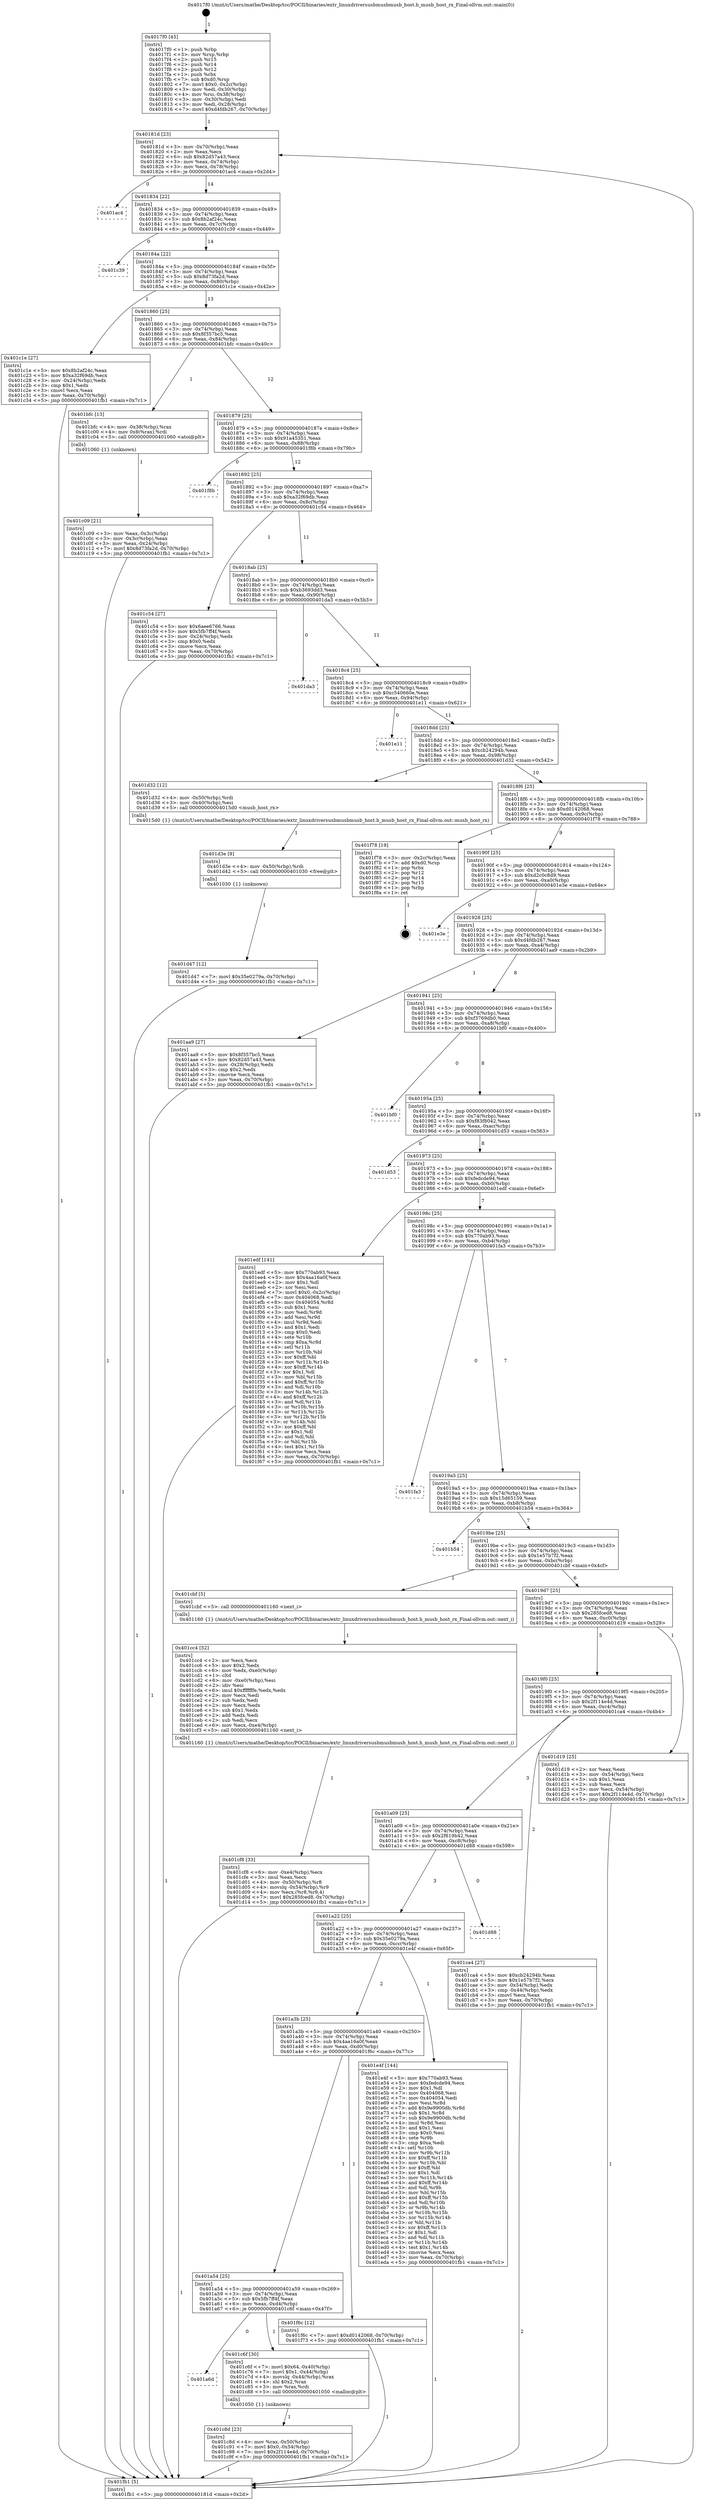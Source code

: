 digraph "0x4017f0" {
  label = "0x4017f0 (/mnt/c/Users/mathe/Desktop/tcc/POCII/binaries/extr_linuxdriversusbmusbmusb_host.h_musb_host_rx_Final-ollvm.out::main(0))"
  labelloc = "t"
  node[shape=record]

  Entry [label="",width=0.3,height=0.3,shape=circle,fillcolor=black,style=filled]
  "0x40181d" [label="{
     0x40181d [23]\l
     | [instrs]\l
     &nbsp;&nbsp;0x40181d \<+3\>: mov -0x70(%rbp),%eax\l
     &nbsp;&nbsp;0x401820 \<+2\>: mov %eax,%ecx\l
     &nbsp;&nbsp;0x401822 \<+6\>: sub $0x82d57a43,%ecx\l
     &nbsp;&nbsp;0x401828 \<+3\>: mov %eax,-0x74(%rbp)\l
     &nbsp;&nbsp;0x40182b \<+3\>: mov %ecx,-0x78(%rbp)\l
     &nbsp;&nbsp;0x40182e \<+6\>: je 0000000000401ac4 \<main+0x2d4\>\l
  }"]
  "0x401ac4" [label="{
     0x401ac4\l
  }", style=dashed]
  "0x401834" [label="{
     0x401834 [22]\l
     | [instrs]\l
     &nbsp;&nbsp;0x401834 \<+5\>: jmp 0000000000401839 \<main+0x49\>\l
     &nbsp;&nbsp;0x401839 \<+3\>: mov -0x74(%rbp),%eax\l
     &nbsp;&nbsp;0x40183c \<+5\>: sub $0x8b2af24c,%eax\l
     &nbsp;&nbsp;0x401841 \<+3\>: mov %eax,-0x7c(%rbp)\l
     &nbsp;&nbsp;0x401844 \<+6\>: je 0000000000401c39 \<main+0x449\>\l
  }"]
  Exit [label="",width=0.3,height=0.3,shape=circle,fillcolor=black,style=filled,peripheries=2]
  "0x401c39" [label="{
     0x401c39\l
  }", style=dashed]
  "0x40184a" [label="{
     0x40184a [22]\l
     | [instrs]\l
     &nbsp;&nbsp;0x40184a \<+5\>: jmp 000000000040184f \<main+0x5f\>\l
     &nbsp;&nbsp;0x40184f \<+3\>: mov -0x74(%rbp),%eax\l
     &nbsp;&nbsp;0x401852 \<+5\>: sub $0x8d73fa2d,%eax\l
     &nbsp;&nbsp;0x401857 \<+3\>: mov %eax,-0x80(%rbp)\l
     &nbsp;&nbsp;0x40185a \<+6\>: je 0000000000401c1e \<main+0x42e\>\l
  }"]
  "0x401d47" [label="{
     0x401d47 [12]\l
     | [instrs]\l
     &nbsp;&nbsp;0x401d47 \<+7\>: movl $0x35e0279a,-0x70(%rbp)\l
     &nbsp;&nbsp;0x401d4e \<+5\>: jmp 0000000000401fb1 \<main+0x7c1\>\l
  }"]
  "0x401c1e" [label="{
     0x401c1e [27]\l
     | [instrs]\l
     &nbsp;&nbsp;0x401c1e \<+5\>: mov $0x8b2af24c,%eax\l
     &nbsp;&nbsp;0x401c23 \<+5\>: mov $0xa32f69db,%ecx\l
     &nbsp;&nbsp;0x401c28 \<+3\>: mov -0x24(%rbp),%edx\l
     &nbsp;&nbsp;0x401c2b \<+3\>: cmp $0x1,%edx\l
     &nbsp;&nbsp;0x401c2e \<+3\>: cmovl %ecx,%eax\l
     &nbsp;&nbsp;0x401c31 \<+3\>: mov %eax,-0x70(%rbp)\l
     &nbsp;&nbsp;0x401c34 \<+5\>: jmp 0000000000401fb1 \<main+0x7c1\>\l
  }"]
  "0x401860" [label="{
     0x401860 [25]\l
     | [instrs]\l
     &nbsp;&nbsp;0x401860 \<+5\>: jmp 0000000000401865 \<main+0x75\>\l
     &nbsp;&nbsp;0x401865 \<+3\>: mov -0x74(%rbp),%eax\l
     &nbsp;&nbsp;0x401868 \<+5\>: sub $0x8f357bc5,%eax\l
     &nbsp;&nbsp;0x40186d \<+6\>: mov %eax,-0x84(%rbp)\l
     &nbsp;&nbsp;0x401873 \<+6\>: je 0000000000401bfc \<main+0x40c\>\l
  }"]
  "0x401d3e" [label="{
     0x401d3e [9]\l
     | [instrs]\l
     &nbsp;&nbsp;0x401d3e \<+4\>: mov -0x50(%rbp),%rdi\l
     &nbsp;&nbsp;0x401d42 \<+5\>: call 0000000000401030 \<free@plt\>\l
     | [calls]\l
     &nbsp;&nbsp;0x401030 \{1\} (unknown)\l
  }"]
  "0x401bfc" [label="{
     0x401bfc [13]\l
     | [instrs]\l
     &nbsp;&nbsp;0x401bfc \<+4\>: mov -0x38(%rbp),%rax\l
     &nbsp;&nbsp;0x401c00 \<+4\>: mov 0x8(%rax),%rdi\l
     &nbsp;&nbsp;0x401c04 \<+5\>: call 0000000000401060 \<atoi@plt\>\l
     | [calls]\l
     &nbsp;&nbsp;0x401060 \{1\} (unknown)\l
  }"]
  "0x401879" [label="{
     0x401879 [25]\l
     | [instrs]\l
     &nbsp;&nbsp;0x401879 \<+5\>: jmp 000000000040187e \<main+0x8e\>\l
     &nbsp;&nbsp;0x40187e \<+3\>: mov -0x74(%rbp),%eax\l
     &nbsp;&nbsp;0x401881 \<+5\>: sub $0x91a45351,%eax\l
     &nbsp;&nbsp;0x401886 \<+6\>: mov %eax,-0x88(%rbp)\l
     &nbsp;&nbsp;0x40188c \<+6\>: je 0000000000401f8b \<main+0x79b\>\l
  }"]
  "0x401cf8" [label="{
     0x401cf8 [33]\l
     | [instrs]\l
     &nbsp;&nbsp;0x401cf8 \<+6\>: mov -0xe4(%rbp),%ecx\l
     &nbsp;&nbsp;0x401cfe \<+3\>: imul %eax,%ecx\l
     &nbsp;&nbsp;0x401d01 \<+4\>: mov -0x50(%rbp),%r8\l
     &nbsp;&nbsp;0x401d05 \<+4\>: movslq -0x54(%rbp),%r9\l
     &nbsp;&nbsp;0x401d09 \<+4\>: mov %ecx,(%r8,%r9,4)\l
     &nbsp;&nbsp;0x401d0d \<+7\>: movl $0x285fced8,-0x70(%rbp)\l
     &nbsp;&nbsp;0x401d14 \<+5\>: jmp 0000000000401fb1 \<main+0x7c1\>\l
  }"]
  "0x401f8b" [label="{
     0x401f8b\l
  }", style=dashed]
  "0x401892" [label="{
     0x401892 [25]\l
     | [instrs]\l
     &nbsp;&nbsp;0x401892 \<+5\>: jmp 0000000000401897 \<main+0xa7\>\l
     &nbsp;&nbsp;0x401897 \<+3\>: mov -0x74(%rbp),%eax\l
     &nbsp;&nbsp;0x40189a \<+5\>: sub $0xa32f69db,%eax\l
     &nbsp;&nbsp;0x40189f \<+6\>: mov %eax,-0x8c(%rbp)\l
     &nbsp;&nbsp;0x4018a5 \<+6\>: je 0000000000401c54 \<main+0x464\>\l
  }"]
  "0x401cc4" [label="{
     0x401cc4 [52]\l
     | [instrs]\l
     &nbsp;&nbsp;0x401cc4 \<+2\>: xor %ecx,%ecx\l
     &nbsp;&nbsp;0x401cc6 \<+5\>: mov $0x2,%edx\l
     &nbsp;&nbsp;0x401ccb \<+6\>: mov %edx,-0xe0(%rbp)\l
     &nbsp;&nbsp;0x401cd1 \<+1\>: cltd\l
     &nbsp;&nbsp;0x401cd2 \<+6\>: mov -0xe0(%rbp),%esi\l
     &nbsp;&nbsp;0x401cd8 \<+2\>: idiv %esi\l
     &nbsp;&nbsp;0x401cda \<+6\>: imul $0xfffffffe,%edx,%edx\l
     &nbsp;&nbsp;0x401ce0 \<+2\>: mov %ecx,%edi\l
     &nbsp;&nbsp;0x401ce2 \<+2\>: sub %edx,%edi\l
     &nbsp;&nbsp;0x401ce4 \<+2\>: mov %ecx,%edx\l
     &nbsp;&nbsp;0x401ce6 \<+3\>: sub $0x1,%edx\l
     &nbsp;&nbsp;0x401ce9 \<+2\>: add %edx,%edi\l
     &nbsp;&nbsp;0x401ceb \<+2\>: sub %edi,%ecx\l
     &nbsp;&nbsp;0x401ced \<+6\>: mov %ecx,-0xe4(%rbp)\l
     &nbsp;&nbsp;0x401cf3 \<+5\>: call 0000000000401160 \<next_i\>\l
     | [calls]\l
     &nbsp;&nbsp;0x401160 \{1\} (/mnt/c/Users/mathe/Desktop/tcc/POCII/binaries/extr_linuxdriversusbmusbmusb_host.h_musb_host_rx_Final-ollvm.out::next_i)\l
  }"]
  "0x401c54" [label="{
     0x401c54 [27]\l
     | [instrs]\l
     &nbsp;&nbsp;0x401c54 \<+5\>: mov $0x6aee6766,%eax\l
     &nbsp;&nbsp;0x401c59 \<+5\>: mov $0x5fb7ff4f,%ecx\l
     &nbsp;&nbsp;0x401c5e \<+3\>: mov -0x24(%rbp),%edx\l
     &nbsp;&nbsp;0x401c61 \<+3\>: cmp $0x0,%edx\l
     &nbsp;&nbsp;0x401c64 \<+3\>: cmove %ecx,%eax\l
     &nbsp;&nbsp;0x401c67 \<+3\>: mov %eax,-0x70(%rbp)\l
     &nbsp;&nbsp;0x401c6a \<+5\>: jmp 0000000000401fb1 \<main+0x7c1\>\l
  }"]
  "0x4018ab" [label="{
     0x4018ab [25]\l
     | [instrs]\l
     &nbsp;&nbsp;0x4018ab \<+5\>: jmp 00000000004018b0 \<main+0xc0\>\l
     &nbsp;&nbsp;0x4018b0 \<+3\>: mov -0x74(%rbp),%eax\l
     &nbsp;&nbsp;0x4018b3 \<+5\>: sub $0xb3693dd3,%eax\l
     &nbsp;&nbsp;0x4018b8 \<+6\>: mov %eax,-0x90(%rbp)\l
     &nbsp;&nbsp;0x4018be \<+6\>: je 0000000000401da3 \<main+0x5b3\>\l
  }"]
  "0x401c8d" [label="{
     0x401c8d [23]\l
     | [instrs]\l
     &nbsp;&nbsp;0x401c8d \<+4\>: mov %rax,-0x50(%rbp)\l
     &nbsp;&nbsp;0x401c91 \<+7\>: movl $0x0,-0x54(%rbp)\l
     &nbsp;&nbsp;0x401c98 \<+7\>: movl $0x2f114e4d,-0x70(%rbp)\l
     &nbsp;&nbsp;0x401c9f \<+5\>: jmp 0000000000401fb1 \<main+0x7c1\>\l
  }"]
  "0x401da3" [label="{
     0x401da3\l
  }", style=dashed]
  "0x4018c4" [label="{
     0x4018c4 [25]\l
     | [instrs]\l
     &nbsp;&nbsp;0x4018c4 \<+5\>: jmp 00000000004018c9 \<main+0xd9\>\l
     &nbsp;&nbsp;0x4018c9 \<+3\>: mov -0x74(%rbp),%eax\l
     &nbsp;&nbsp;0x4018cc \<+5\>: sub $0xc540660e,%eax\l
     &nbsp;&nbsp;0x4018d1 \<+6\>: mov %eax,-0x94(%rbp)\l
     &nbsp;&nbsp;0x4018d7 \<+6\>: je 0000000000401e11 \<main+0x621\>\l
  }"]
  "0x401a6d" [label="{
     0x401a6d\l
  }", style=dashed]
  "0x401e11" [label="{
     0x401e11\l
  }", style=dashed]
  "0x4018dd" [label="{
     0x4018dd [25]\l
     | [instrs]\l
     &nbsp;&nbsp;0x4018dd \<+5\>: jmp 00000000004018e2 \<main+0xf2\>\l
     &nbsp;&nbsp;0x4018e2 \<+3\>: mov -0x74(%rbp),%eax\l
     &nbsp;&nbsp;0x4018e5 \<+5\>: sub $0xcb24294b,%eax\l
     &nbsp;&nbsp;0x4018ea \<+6\>: mov %eax,-0x98(%rbp)\l
     &nbsp;&nbsp;0x4018f0 \<+6\>: je 0000000000401d32 \<main+0x542\>\l
  }"]
  "0x401c6f" [label="{
     0x401c6f [30]\l
     | [instrs]\l
     &nbsp;&nbsp;0x401c6f \<+7\>: movl $0x64,-0x40(%rbp)\l
     &nbsp;&nbsp;0x401c76 \<+7\>: movl $0x1,-0x44(%rbp)\l
     &nbsp;&nbsp;0x401c7d \<+4\>: movslq -0x44(%rbp),%rax\l
     &nbsp;&nbsp;0x401c81 \<+4\>: shl $0x2,%rax\l
     &nbsp;&nbsp;0x401c85 \<+3\>: mov %rax,%rdi\l
     &nbsp;&nbsp;0x401c88 \<+5\>: call 0000000000401050 \<malloc@plt\>\l
     | [calls]\l
     &nbsp;&nbsp;0x401050 \{1\} (unknown)\l
  }"]
  "0x401d32" [label="{
     0x401d32 [12]\l
     | [instrs]\l
     &nbsp;&nbsp;0x401d32 \<+4\>: mov -0x50(%rbp),%rdi\l
     &nbsp;&nbsp;0x401d36 \<+3\>: mov -0x40(%rbp),%esi\l
     &nbsp;&nbsp;0x401d39 \<+5\>: call 00000000004015d0 \<musb_host_rx\>\l
     | [calls]\l
     &nbsp;&nbsp;0x4015d0 \{1\} (/mnt/c/Users/mathe/Desktop/tcc/POCII/binaries/extr_linuxdriversusbmusbmusb_host.h_musb_host_rx_Final-ollvm.out::musb_host_rx)\l
  }"]
  "0x4018f6" [label="{
     0x4018f6 [25]\l
     | [instrs]\l
     &nbsp;&nbsp;0x4018f6 \<+5\>: jmp 00000000004018fb \<main+0x10b\>\l
     &nbsp;&nbsp;0x4018fb \<+3\>: mov -0x74(%rbp),%eax\l
     &nbsp;&nbsp;0x4018fe \<+5\>: sub $0xd0142068,%eax\l
     &nbsp;&nbsp;0x401903 \<+6\>: mov %eax,-0x9c(%rbp)\l
     &nbsp;&nbsp;0x401909 \<+6\>: je 0000000000401f78 \<main+0x788\>\l
  }"]
  "0x401a54" [label="{
     0x401a54 [25]\l
     | [instrs]\l
     &nbsp;&nbsp;0x401a54 \<+5\>: jmp 0000000000401a59 \<main+0x269\>\l
     &nbsp;&nbsp;0x401a59 \<+3\>: mov -0x74(%rbp),%eax\l
     &nbsp;&nbsp;0x401a5c \<+5\>: sub $0x5fb7ff4f,%eax\l
     &nbsp;&nbsp;0x401a61 \<+6\>: mov %eax,-0xd4(%rbp)\l
     &nbsp;&nbsp;0x401a67 \<+6\>: je 0000000000401c6f \<main+0x47f\>\l
  }"]
  "0x401f78" [label="{
     0x401f78 [19]\l
     | [instrs]\l
     &nbsp;&nbsp;0x401f78 \<+3\>: mov -0x2c(%rbp),%eax\l
     &nbsp;&nbsp;0x401f7b \<+7\>: add $0xd0,%rsp\l
     &nbsp;&nbsp;0x401f82 \<+1\>: pop %rbx\l
     &nbsp;&nbsp;0x401f83 \<+2\>: pop %r12\l
     &nbsp;&nbsp;0x401f85 \<+2\>: pop %r14\l
     &nbsp;&nbsp;0x401f87 \<+2\>: pop %r15\l
     &nbsp;&nbsp;0x401f89 \<+1\>: pop %rbp\l
     &nbsp;&nbsp;0x401f8a \<+1\>: ret\l
  }"]
  "0x40190f" [label="{
     0x40190f [25]\l
     | [instrs]\l
     &nbsp;&nbsp;0x40190f \<+5\>: jmp 0000000000401914 \<main+0x124\>\l
     &nbsp;&nbsp;0x401914 \<+3\>: mov -0x74(%rbp),%eax\l
     &nbsp;&nbsp;0x401917 \<+5\>: sub $0xd2c0c8d9,%eax\l
     &nbsp;&nbsp;0x40191c \<+6\>: mov %eax,-0xa0(%rbp)\l
     &nbsp;&nbsp;0x401922 \<+6\>: je 0000000000401e3e \<main+0x64e\>\l
  }"]
  "0x401f6c" [label="{
     0x401f6c [12]\l
     | [instrs]\l
     &nbsp;&nbsp;0x401f6c \<+7\>: movl $0xd0142068,-0x70(%rbp)\l
     &nbsp;&nbsp;0x401f73 \<+5\>: jmp 0000000000401fb1 \<main+0x7c1\>\l
  }"]
  "0x401e3e" [label="{
     0x401e3e\l
  }", style=dashed]
  "0x401928" [label="{
     0x401928 [25]\l
     | [instrs]\l
     &nbsp;&nbsp;0x401928 \<+5\>: jmp 000000000040192d \<main+0x13d\>\l
     &nbsp;&nbsp;0x40192d \<+3\>: mov -0x74(%rbp),%eax\l
     &nbsp;&nbsp;0x401930 \<+5\>: sub $0xd4fdb267,%eax\l
     &nbsp;&nbsp;0x401935 \<+6\>: mov %eax,-0xa4(%rbp)\l
     &nbsp;&nbsp;0x40193b \<+6\>: je 0000000000401aa9 \<main+0x2b9\>\l
  }"]
  "0x401a3b" [label="{
     0x401a3b [25]\l
     | [instrs]\l
     &nbsp;&nbsp;0x401a3b \<+5\>: jmp 0000000000401a40 \<main+0x250\>\l
     &nbsp;&nbsp;0x401a40 \<+3\>: mov -0x74(%rbp),%eax\l
     &nbsp;&nbsp;0x401a43 \<+5\>: sub $0x4aa16a0f,%eax\l
     &nbsp;&nbsp;0x401a48 \<+6\>: mov %eax,-0xd0(%rbp)\l
     &nbsp;&nbsp;0x401a4e \<+6\>: je 0000000000401f6c \<main+0x77c\>\l
  }"]
  "0x401aa9" [label="{
     0x401aa9 [27]\l
     | [instrs]\l
     &nbsp;&nbsp;0x401aa9 \<+5\>: mov $0x8f357bc5,%eax\l
     &nbsp;&nbsp;0x401aae \<+5\>: mov $0x82d57a43,%ecx\l
     &nbsp;&nbsp;0x401ab3 \<+3\>: mov -0x28(%rbp),%edx\l
     &nbsp;&nbsp;0x401ab6 \<+3\>: cmp $0x2,%edx\l
     &nbsp;&nbsp;0x401ab9 \<+3\>: cmovne %ecx,%eax\l
     &nbsp;&nbsp;0x401abc \<+3\>: mov %eax,-0x70(%rbp)\l
     &nbsp;&nbsp;0x401abf \<+5\>: jmp 0000000000401fb1 \<main+0x7c1\>\l
  }"]
  "0x401941" [label="{
     0x401941 [25]\l
     | [instrs]\l
     &nbsp;&nbsp;0x401941 \<+5\>: jmp 0000000000401946 \<main+0x156\>\l
     &nbsp;&nbsp;0x401946 \<+3\>: mov -0x74(%rbp),%eax\l
     &nbsp;&nbsp;0x401949 \<+5\>: sub $0xf3769db0,%eax\l
     &nbsp;&nbsp;0x40194e \<+6\>: mov %eax,-0xa8(%rbp)\l
     &nbsp;&nbsp;0x401954 \<+6\>: je 0000000000401bf0 \<main+0x400\>\l
  }"]
  "0x401fb1" [label="{
     0x401fb1 [5]\l
     | [instrs]\l
     &nbsp;&nbsp;0x401fb1 \<+5\>: jmp 000000000040181d \<main+0x2d\>\l
  }"]
  "0x4017f0" [label="{
     0x4017f0 [45]\l
     | [instrs]\l
     &nbsp;&nbsp;0x4017f0 \<+1\>: push %rbp\l
     &nbsp;&nbsp;0x4017f1 \<+3\>: mov %rsp,%rbp\l
     &nbsp;&nbsp;0x4017f4 \<+2\>: push %r15\l
     &nbsp;&nbsp;0x4017f6 \<+2\>: push %r14\l
     &nbsp;&nbsp;0x4017f8 \<+2\>: push %r12\l
     &nbsp;&nbsp;0x4017fa \<+1\>: push %rbx\l
     &nbsp;&nbsp;0x4017fb \<+7\>: sub $0xd0,%rsp\l
     &nbsp;&nbsp;0x401802 \<+7\>: movl $0x0,-0x2c(%rbp)\l
     &nbsp;&nbsp;0x401809 \<+3\>: mov %edi,-0x30(%rbp)\l
     &nbsp;&nbsp;0x40180c \<+4\>: mov %rsi,-0x38(%rbp)\l
     &nbsp;&nbsp;0x401810 \<+3\>: mov -0x30(%rbp),%edi\l
     &nbsp;&nbsp;0x401813 \<+3\>: mov %edi,-0x28(%rbp)\l
     &nbsp;&nbsp;0x401816 \<+7\>: movl $0xd4fdb267,-0x70(%rbp)\l
  }"]
  "0x401c09" [label="{
     0x401c09 [21]\l
     | [instrs]\l
     &nbsp;&nbsp;0x401c09 \<+3\>: mov %eax,-0x3c(%rbp)\l
     &nbsp;&nbsp;0x401c0c \<+3\>: mov -0x3c(%rbp),%eax\l
     &nbsp;&nbsp;0x401c0f \<+3\>: mov %eax,-0x24(%rbp)\l
     &nbsp;&nbsp;0x401c12 \<+7\>: movl $0x8d73fa2d,-0x70(%rbp)\l
     &nbsp;&nbsp;0x401c19 \<+5\>: jmp 0000000000401fb1 \<main+0x7c1\>\l
  }"]
  "0x401e4f" [label="{
     0x401e4f [144]\l
     | [instrs]\l
     &nbsp;&nbsp;0x401e4f \<+5\>: mov $0x770ab93,%eax\l
     &nbsp;&nbsp;0x401e54 \<+5\>: mov $0xfedcde94,%ecx\l
     &nbsp;&nbsp;0x401e59 \<+2\>: mov $0x1,%dl\l
     &nbsp;&nbsp;0x401e5b \<+7\>: mov 0x404068,%esi\l
     &nbsp;&nbsp;0x401e62 \<+7\>: mov 0x404054,%edi\l
     &nbsp;&nbsp;0x401e69 \<+3\>: mov %esi,%r8d\l
     &nbsp;&nbsp;0x401e6c \<+7\>: add $0x9e9900db,%r8d\l
     &nbsp;&nbsp;0x401e73 \<+4\>: sub $0x1,%r8d\l
     &nbsp;&nbsp;0x401e77 \<+7\>: sub $0x9e9900db,%r8d\l
     &nbsp;&nbsp;0x401e7e \<+4\>: imul %r8d,%esi\l
     &nbsp;&nbsp;0x401e82 \<+3\>: and $0x1,%esi\l
     &nbsp;&nbsp;0x401e85 \<+3\>: cmp $0x0,%esi\l
     &nbsp;&nbsp;0x401e88 \<+4\>: sete %r9b\l
     &nbsp;&nbsp;0x401e8c \<+3\>: cmp $0xa,%edi\l
     &nbsp;&nbsp;0x401e8f \<+4\>: setl %r10b\l
     &nbsp;&nbsp;0x401e93 \<+3\>: mov %r9b,%r11b\l
     &nbsp;&nbsp;0x401e96 \<+4\>: xor $0xff,%r11b\l
     &nbsp;&nbsp;0x401e9a \<+3\>: mov %r10b,%bl\l
     &nbsp;&nbsp;0x401e9d \<+3\>: xor $0xff,%bl\l
     &nbsp;&nbsp;0x401ea0 \<+3\>: xor $0x1,%dl\l
     &nbsp;&nbsp;0x401ea3 \<+3\>: mov %r11b,%r14b\l
     &nbsp;&nbsp;0x401ea6 \<+4\>: and $0xff,%r14b\l
     &nbsp;&nbsp;0x401eaa \<+3\>: and %dl,%r9b\l
     &nbsp;&nbsp;0x401ead \<+3\>: mov %bl,%r15b\l
     &nbsp;&nbsp;0x401eb0 \<+4\>: and $0xff,%r15b\l
     &nbsp;&nbsp;0x401eb4 \<+3\>: and %dl,%r10b\l
     &nbsp;&nbsp;0x401eb7 \<+3\>: or %r9b,%r14b\l
     &nbsp;&nbsp;0x401eba \<+3\>: or %r10b,%r15b\l
     &nbsp;&nbsp;0x401ebd \<+3\>: xor %r15b,%r14b\l
     &nbsp;&nbsp;0x401ec0 \<+3\>: or %bl,%r11b\l
     &nbsp;&nbsp;0x401ec3 \<+4\>: xor $0xff,%r11b\l
     &nbsp;&nbsp;0x401ec7 \<+3\>: or $0x1,%dl\l
     &nbsp;&nbsp;0x401eca \<+3\>: and %dl,%r11b\l
     &nbsp;&nbsp;0x401ecd \<+3\>: or %r11b,%r14b\l
     &nbsp;&nbsp;0x401ed0 \<+4\>: test $0x1,%r14b\l
     &nbsp;&nbsp;0x401ed4 \<+3\>: cmovne %ecx,%eax\l
     &nbsp;&nbsp;0x401ed7 \<+3\>: mov %eax,-0x70(%rbp)\l
     &nbsp;&nbsp;0x401eda \<+5\>: jmp 0000000000401fb1 \<main+0x7c1\>\l
  }"]
  "0x401bf0" [label="{
     0x401bf0\l
  }", style=dashed]
  "0x40195a" [label="{
     0x40195a [25]\l
     | [instrs]\l
     &nbsp;&nbsp;0x40195a \<+5\>: jmp 000000000040195f \<main+0x16f\>\l
     &nbsp;&nbsp;0x40195f \<+3\>: mov -0x74(%rbp),%eax\l
     &nbsp;&nbsp;0x401962 \<+5\>: sub $0xf83f8042,%eax\l
     &nbsp;&nbsp;0x401967 \<+6\>: mov %eax,-0xac(%rbp)\l
     &nbsp;&nbsp;0x40196d \<+6\>: je 0000000000401d53 \<main+0x563\>\l
  }"]
  "0x401a22" [label="{
     0x401a22 [25]\l
     | [instrs]\l
     &nbsp;&nbsp;0x401a22 \<+5\>: jmp 0000000000401a27 \<main+0x237\>\l
     &nbsp;&nbsp;0x401a27 \<+3\>: mov -0x74(%rbp),%eax\l
     &nbsp;&nbsp;0x401a2a \<+5\>: sub $0x35e0279a,%eax\l
     &nbsp;&nbsp;0x401a2f \<+6\>: mov %eax,-0xcc(%rbp)\l
     &nbsp;&nbsp;0x401a35 \<+6\>: je 0000000000401e4f \<main+0x65f\>\l
  }"]
  "0x401d53" [label="{
     0x401d53\l
  }", style=dashed]
  "0x401973" [label="{
     0x401973 [25]\l
     | [instrs]\l
     &nbsp;&nbsp;0x401973 \<+5\>: jmp 0000000000401978 \<main+0x188\>\l
     &nbsp;&nbsp;0x401978 \<+3\>: mov -0x74(%rbp),%eax\l
     &nbsp;&nbsp;0x40197b \<+5\>: sub $0xfedcde94,%eax\l
     &nbsp;&nbsp;0x401980 \<+6\>: mov %eax,-0xb0(%rbp)\l
     &nbsp;&nbsp;0x401986 \<+6\>: je 0000000000401edf \<main+0x6ef\>\l
  }"]
  "0x401d88" [label="{
     0x401d88\l
  }", style=dashed]
  "0x401edf" [label="{
     0x401edf [141]\l
     | [instrs]\l
     &nbsp;&nbsp;0x401edf \<+5\>: mov $0x770ab93,%eax\l
     &nbsp;&nbsp;0x401ee4 \<+5\>: mov $0x4aa16a0f,%ecx\l
     &nbsp;&nbsp;0x401ee9 \<+2\>: mov $0x1,%dl\l
     &nbsp;&nbsp;0x401eeb \<+2\>: xor %esi,%esi\l
     &nbsp;&nbsp;0x401eed \<+7\>: movl $0x0,-0x2c(%rbp)\l
     &nbsp;&nbsp;0x401ef4 \<+7\>: mov 0x404068,%edi\l
     &nbsp;&nbsp;0x401efb \<+8\>: mov 0x404054,%r8d\l
     &nbsp;&nbsp;0x401f03 \<+3\>: sub $0x1,%esi\l
     &nbsp;&nbsp;0x401f06 \<+3\>: mov %edi,%r9d\l
     &nbsp;&nbsp;0x401f09 \<+3\>: add %esi,%r9d\l
     &nbsp;&nbsp;0x401f0c \<+4\>: imul %r9d,%edi\l
     &nbsp;&nbsp;0x401f10 \<+3\>: and $0x1,%edi\l
     &nbsp;&nbsp;0x401f13 \<+3\>: cmp $0x0,%edi\l
     &nbsp;&nbsp;0x401f16 \<+4\>: sete %r10b\l
     &nbsp;&nbsp;0x401f1a \<+4\>: cmp $0xa,%r8d\l
     &nbsp;&nbsp;0x401f1e \<+4\>: setl %r11b\l
     &nbsp;&nbsp;0x401f22 \<+3\>: mov %r10b,%bl\l
     &nbsp;&nbsp;0x401f25 \<+3\>: xor $0xff,%bl\l
     &nbsp;&nbsp;0x401f28 \<+3\>: mov %r11b,%r14b\l
     &nbsp;&nbsp;0x401f2b \<+4\>: xor $0xff,%r14b\l
     &nbsp;&nbsp;0x401f2f \<+3\>: xor $0x1,%dl\l
     &nbsp;&nbsp;0x401f32 \<+3\>: mov %bl,%r15b\l
     &nbsp;&nbsp;0x401f35 \<+4\>: and $0xff,%r15b\l
     &nbsp;&nbsp;0x401f39 \<+3\>: and %dl,%r10b\l
     &nbsp;&nbsp;0x401f3c \<+3\>: mov %r14b,%r12b\l
     &nbsp;&nbsp;0x401f3f \<+4\>: and $0xff,%r12b\l
     &nbsp;&nbsp;0x401f43 \<+3\>: and %dl,%r11b\l
     &nbsp;&nbsp;0x401f46 \<+3\>: or %r10b,%r15b\l
     &nbsp;&nbsp;0x401f49 \<+3\>: or %r11b,%r12b\l
     &nbsp;&nbsp;0x401f4c \<+3\>: xor %r12b,%r15b\l
     &nbsp;&nbsp;0x401f4f \<+3\>: or %r14b,%bl\l
     &nbsp;&nbsp;0x401f52 \<+3\>: xor $0xff,%bl\l
     &nbsp;&nbsp;0x401f55 \<+3\>: or $0x1,%dl\l
     &nbsp;&nbsp;0x401f58 \<+2\>: and %dl,%bl\l
     &nbsp;&nbsp;0x401f5a \<+3\>: or %bl,%r15b\l
     &nbsp;&nbsp;0x401f5d \<+4\>: test $0x1,%r15b\l
     &nbsp;&nbsp;0x401f61 \<+3\>: cmovne %ecx,%eax\l
     &nbsp;&nbsp;0x401f64 \<+3\>: mov %eax,-0x70(%rbp)\l
     &nbsp;&nbsp;0x401f67 \<+5\>: jmp 0000000000401fb1 \<main+0x7c1\>\l
  }"]
  "0x40198c" [label="{
     0x40198c [25]\l
     | [instrs]\l
     &nbsp;&nbsp;0x40198c \<+5\>: jmp 0000000000401991 \<main+0x1a1\>\l
     &nbsp;&nbsp;0x401991 \<+3\>: mov -0x74(%rbp),%eax\l
     &nbsp;&nbsp;0x401994 \<+5\>: sub $0x770ab93,%eax\l
     &nbsp;&nbsp;0x401999 \<+6\>: mov %eax,-0xb4(%rbp)\l
     &nbsp;&nbsp;0x40199f \<+6\>: je 0000000000401fa3 \<main+0x7b3\>\l
  }"]
  "0x401a09" [label="{
     0x401a09 [25]\l
     | [instrs]\l
     &nbsp;&nbsp;0x401a09 \<+5\>: jmp 0000000000401a0e \<main+0x21e\>\l
     &nbsp;&nbsp;0x401a0e \<+3\>: mov -0x74(%rbp),%eax\l
     &nbsp;&nbsp;0x401a11 \<+5\>: sub $0x2f619b42,%eax\l
     &nbsp;&nbsp;0x401a16 \<+6\>: mov %eax,-0xc8(%rbp)\l
     &nbsp;&nbsp;0x401a1c \<+6\>: je 0000000000401d88 \<main+0x598\>\l
  }"]
  "0x401fa3" [label="{
     0x401fa3\l
  }", style=dashed]
  "0x4019a5" [label="{
     0x4019a5 [25]\l
     | [instrs]\l
     &nbsp;&nbsp;0x4019a5 \<+5\>: jmp 00000000004019aa \<main+0x1ba\>\l
     &nbsp;&nbsp;0x4019aa \<+3\>: mov -0x74(%rbp),%eax\l
     &nbsp;&nbsp;0x4019ad \<+5\>: sub $0x15d65159,%eax\l
     &nbsp;&nbsp;0x4019b2 \<+6\>: mov %eax,-0xb8(%rbp)\l
     &nbsp;&nbsp;0x4019b8 \<+6\>: je 0000000000401b54 \<main+0x364\>\l
  }"]
  "0x401ca4" [label="{
     0x401ca4 [27]\l
     | [instrs]\l
     &nbsp;&nbsp;0x401ca4 \<+5\>: mov $0xcb24294b,%eax\l
     &nbsp;&nbsp;0x401ca9 \<+5\>: mov $0x1e57b7f2,%ecx\l
     &nbsp;&nbsp;0x401cae \<+3\>: mov -0x54(%rbp),%edx\l
     &nbsp;&nbsp;0x401cb1 \<+3\>: cmp -0x44(%rbp),%edx\l
     &nbsp;&nbsp;0x401cb4 \<+3\>: cmovl %ecx,%eax\l
     &nbsp;&nbsp;0x401cb7 \<+3\>: mov %eax,-0x70(%rbp)\l
     &nbsp;&nbsp;0x401cba \<+5\>: jmp 0000000000401fb1 \<main+0x7c1\>\l
  }"]
  "0x401b54" [label="{
     0x401b54\l
  }", style=dashed]
  "0x4019be" [label="{
     0x4019be [25]\l
     | [instrs]\l
     &nbsp;&nbsp;0x4019be \<+5\>: jmp 00000000004019c3 \<main+0x1d3\>\l
     &nbsp;&nbsp;0x4019c3 \<+3\>: mov -0x74(%rbp),%eax\l
     &nbsp;&nbsp;0x4019c6 \<+5\>: sub $0x1e57b7f2,%eax\l
     &nbsp;&nbsp;0x4019cb \<+6\>: mov %eax,-0xbc(%rbp)\l
     &nbsp;&nbsp;0x4019d1 \<+6\>: je 0000000000401cbf \<main+0x4cf\>\l
  }"]
  "0x4019f0" [label="{
     0x4019f0 [25]\l
     | [instrs]\l
     &nbsp;&nbsp;0x4019f0 \<+5\>: jmp 00000000004019f5 \<main+0x205\>\l
     &nbsp;&nbsp;0x4019f5 \<+3\>: mov -0x74(%rbp),%eax\l
     &nbsp;&nbsp;0x4019f8 \<+5\>: sub $0x2f114e4d,%eax\l
     &nbsp;&nbsp;0x4019fd \<+6\>: mov %eax,-0xc4(%rbp)\l
     &nbsp;&nbsp;0x401a03 \<+6\>: je 0000000000401ca4 \<main+0x4b4\>\l
  }"]
  "0x401cbf" [label="{
     0x401cbf [5]\l
     | [instrs]\l
     &nbsp;&nbsp;0x401cbf \<+5\>: call 0000000000401160 \<next_i\>\l
     | [calls]\l
     &nbsp;&nbsp;0x401160 \{1\} (/mnt/c/Users/mathe/Desktop/tcc/POCII/binaries/extr_linuxdriversusbmusbmusb_host.h_musb_host_rx_Final-ollvm.out::next_i)\l
  }"]
  "0x4019d7" [label="{
     0x4019d7 [25]\l
     | [instrs]\l
     &nbsp;&nbsp;0x4019d7 \<+5\>: jmp 00000000004019dc \<main+0x1ec\>\l
     &nbsp;&nbsp;0x4019dc \<+3\>: mov -0x74(%rbp),%eax\l
     &nbsp;&nbsp;0x4019df \<+5\>: sub $0x285fced8,%eax\l
     &nbsp;&nbsp;0x4019e4 \<+6\>: mov %eax,-0xc0(%rbp)\l
     &nbsp;&nbsp;0x4019ea \<+6\>: je 0000000000401d19 \<main+0x529\>\l
  }"]
  "0x401d19" [label="{
     0x401d19 [25]\l
     | [instrs]\l
     &nbsp;&nbsp;0x401d19 \<+2\>: xor %eax,%eax\l
     &nbsp;&nbsp;0x401d1b \<+3\>: mov -0x54(%rbp),%ecx\l
     &nbsp;&nbsp;0x401d1e \<+3\>: sub $0x1,%eax\l
     &nbsp;&nbsp;0x401d21 \<+2\>: sub %eax,%ecx\l
     &nbsp;&nbsp;0x401d23 \<+3\>: mov %ecx,-0x54(%rbp)\l
     &nbsp;&nbsp;0x401d26 \<+7\>: movl $0x2f114e4d,-0x70(%rbp)\l
     &nbsp;&nbsp;0x401d2d \<+5\>: jmp 0000000000401fb1 \<main+0x7c1\>\l
  }"]
  Entry -> "0x4017f0" [label=" 1"]
  "0x40181d" -> "0x401ac4" [label=" 0"]
  "0x40181d" -> "0x401834" [label=" 14"]
  "0x401f78" -> Exit [label=" 1"]
  "0x401834" -> "0x401c39" [label=" 0"]
  "0x401834" -> "0x40184a" [label=" 14"]
  "0x401f6c" -> "0x401fb1" [label=" 1"]
  "0x40184a" -> "0x401c1e" [label=" 1"]
  "0x40184a" -> "0x401860" [label=" 13"]
  "0x401edf" -> "0x401fb1" [label=" 1"]
  "0x401860" -> "0x401bfc" [label=" 1"]
  "0x401860" -> "0x401879" [label=" 12"]
  "0x401e4f" -> "0x401fb1" [label=" 1"]
  "0x401879" -> "0x401f8b" [label=" 0"]
  "0x401879" -> "0x401892" [label=" 12"]
  "0x401d47" -> "0x401fb1" [label=" 1"]
  "0x401892" -> "0x401c54" [label=" 1"]
  "0x401892" -> "0x4018ab" [label=" 11"]
  "0x401d3e" -> "0x401d47" [label=" 1"]
  "0x4018ab" -> "0x401da3" [label=" 0"]
  "0x4018ab" -> "0x4018c4" [label=" 11"]
  "0x401d32" -> "0x401d3e" [label=" 1"]
  "0x4018c4" -> "0x401e11" [label=" 0"]
  "0x4018c4" -> "0x4018dd" [label=" 11"]
  "0x401d19" -> "0x401fb1" [label=" 1"]
  "0x4018dd" -> "0x401d32" [label=" 1"]
  "0x4018dd" -> "0x4018f6" [label=" 10"]
  "0x401cf8" -> "0x401fb1" [label=" 1"]
  "0x4018f6" -> "0x401f78" [label=" 1"]
  "0x4018f6" -> "0x40190f" [label=" 9"]
  "0x401cbf" -> "0x401cc4" [label=" 1"]
  "0x40190f" -> "0x401e3e" [label=" 0"]
  "0x40190f" -> "0x401928" [label=" 9"]
  "0x401ca4" -> "0x401fb1" [label=" 2"]
  "0x401928" -> "0x401aa9" [label=" 1"]
  "0x401928" -> "0x401941" [label=" 8"]
  "0x401aa9" -> "0x401fb1" [label=" 1"]
  "0x4017f0" -> "0x40181d" [label=" 1"]
  "0x401fb1" -> "0x40181d" [label=" 13"]
  "0x401bfc" -> "0x401c09" [label=" 1"]
  "0x401c09" -> "0x401fb1" [label=" 1"]
  "0x401c1e" -> "0x401fb1" [label=" 1"]
  "0x401c54" -> "0x401fb1" [label=" 1"]
  "0x401c6f" -> "0x401c8d" [label=" 1"]
  "0x401941" -> "0x401bf0" [label=" 0"]
  "0x401941" -> "0x40195a" [label=" 8"]
  "0x401a54" -> "0x401a6d" [label=" 0"]
  "0x40195a" -> "0x401d53" [label=" 0"]
  "0x40195a" -> "0x401973" [label=" 8"]
  "0x401cc4" -> "0x401cf8" [label=" 1"]
  "0x401973" -> "0x401edf" [label=" 1"]
  "0x401973" -> "0x40198c" [label=" 7"]
  "0x401a3b" -> "0x401a54" [label=" 1"]
  "0x40198c" -> "0x401fa3" [label=" 0"]
  "0x40198c" -> "0x4019a5" [label=" 7"]
  "0x401c8d" -> "0x401fb1" [label=" 1"]
  "0x4019a5" -> "0x401b54" [label=" 0"]
  "0x4019a5" -> "0x4019be" [label=" 7"]
  "0x401a22" -> "0x401a3b" [label=" 2"]
  "0x4019be" -> "0x401cbf" [label=" 1"]
  "0x4019be" -> "0x4019d7" [label=" 6"]
  "0x401a54" -> "0x401c6f" [label=" 1"]
  "0x4019d7" -> "0x401d19" [label=" 1"]
  "0x4019d7" -> "0x4019f0" [label=" 5"]
  "0x401a22" -> "0x401e4f" [label=" 1"]
  "0x4019f0" -> "0x401ca4" [label=" 2"]
  "0x4019f0" -> "0x401a09" [label=" 3"]
  "0x401a3b" -> "0x401f6c" [label=" 1"]
  "0x401a09" -> "0x401d88" [label=" 0"]
  "0x401a09" -> "0x401a22" [label=" 3"]
}
